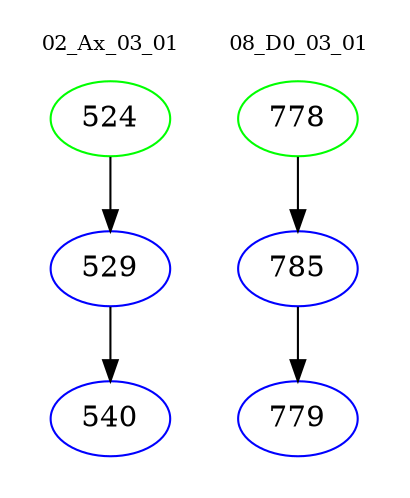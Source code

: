 digraph{
subgraph cluster_0 {
color = white
label = "02_Ax_03_01";
fontsize=10;
T0_524 [label="524", color="green"]
T0_524 -> T0_529 [color="black"]
T0_529 [label="529", color="blue"]
T0_529 -> T0_540 [color="black"]
T0_540 [label="540", color="blue"]
}
subgraph cluster_1 {
color = white
label = "08_D0_03_01";
fontsize=10;
T1_778 [label="778", color="green"]
T1_778 -> T1_785 [color="black"]
T1_785 [label="785", color="blue"]
T1_785 -> T1_779 [color="black"]
T1_779 [label="779", color="blue"]
}
}
